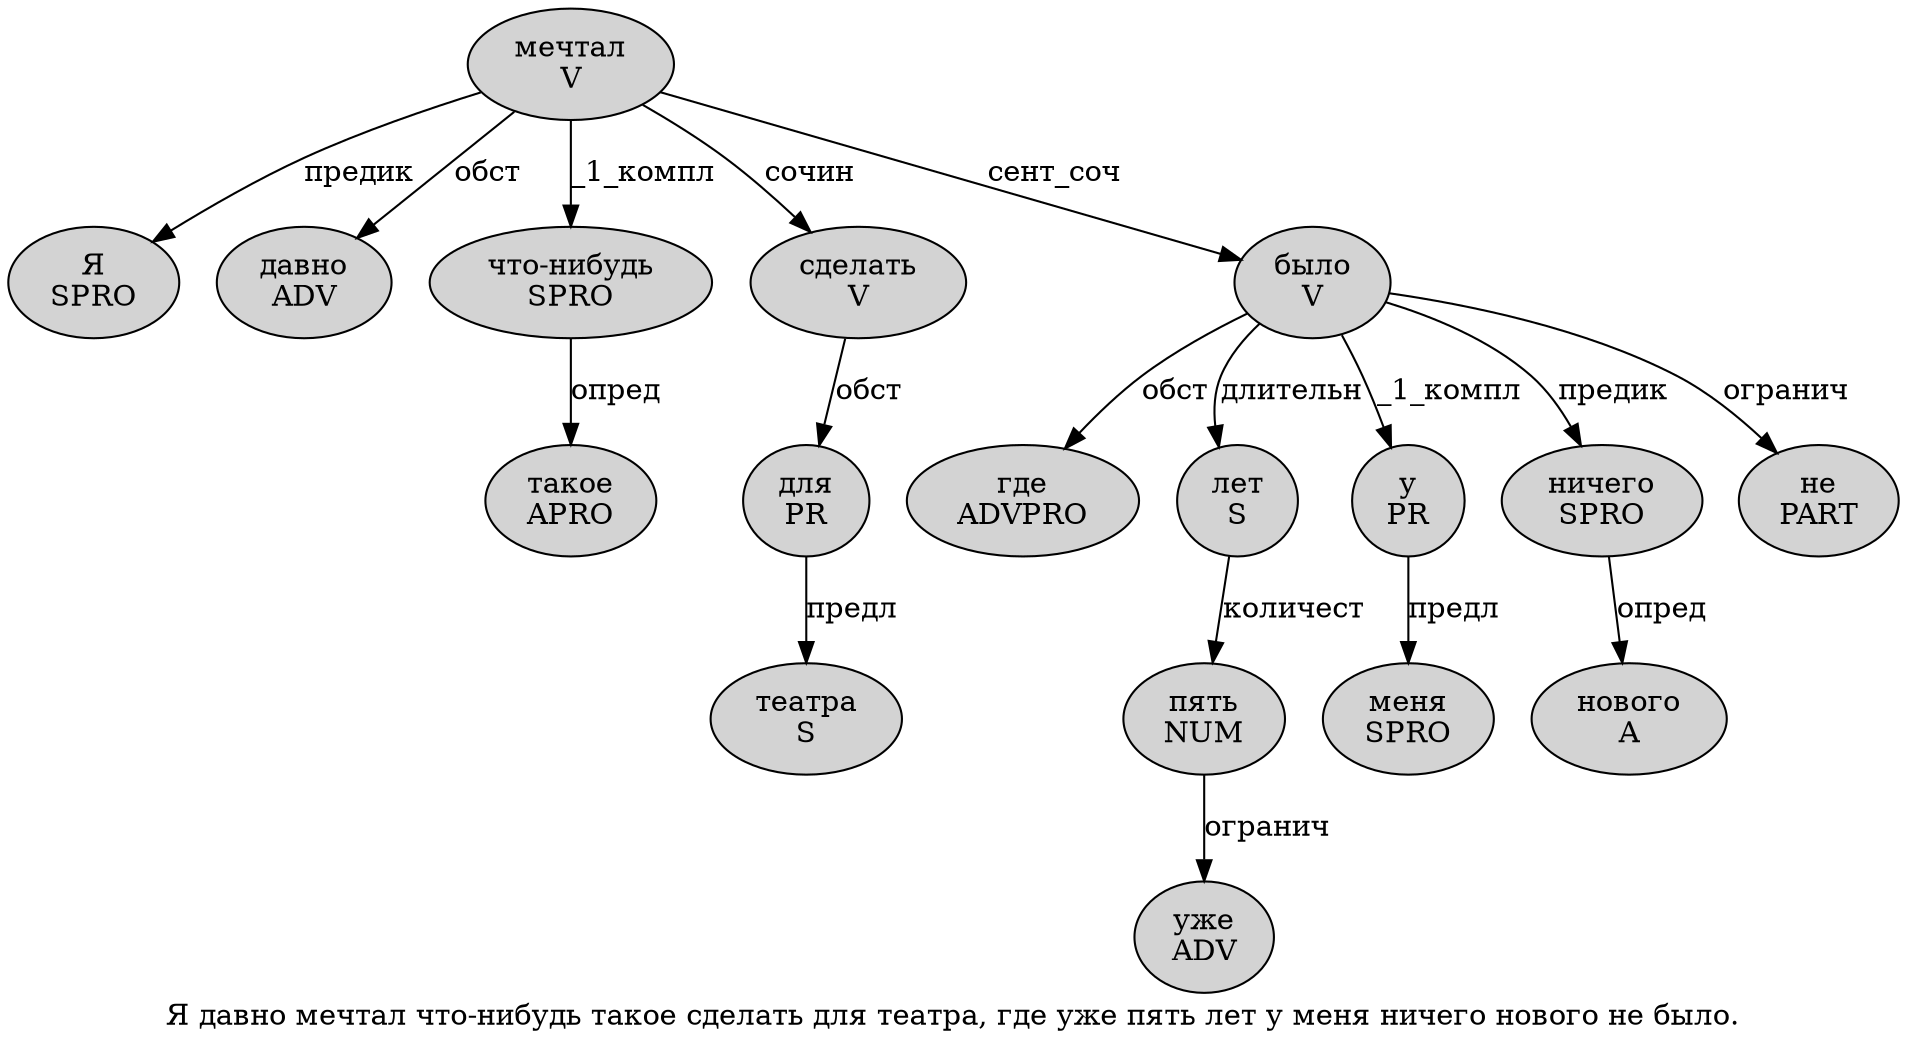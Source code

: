 digraph SENTENCE_1037 {
	graph [label="Я давно мечтал что-нибудь такое сделать для театра, где уже пять лет у меня ничего нового не было."]
	node [style=filled]
		0 [label="Я
SPRO" color="" fillcolor=lightgray penwidth=1 shape=ellipse]
		1 [label="давно
ADV" color="" fillcolor=lightgray penwidth=1 shape=ellipse]
		2 [label="мечтал
V" color="" fillcolor=lightgray penwidth=1 shape=ellipse]
		3 [label="что-нибудь
SPRO" color="" fillcolor=lightgray penwidth=1 shape=ellipse]
		4 [label="такое
APRO" color="" fillcolor=lightgray penwidth=1 shape=ellipse]
		5 [label="сделать
V" color="" fillcolor=lightgray penwidth=1 shape=ellipse]
		6 [label="для
PR" color="" fillcolor=lightgray penwidth=1 shape=ellipse]
		7 [label="театра
S" color="" fillcolor=lightgray penwidth=1 shape=ellipse]
		9 [label="где
ADVPRO" color="" fillcolor=lightgray penwidth=1 shape=ellipse]
		10 [label="уже
ADV" color="" fillcolor=lightgray penwidth=1 shape=ellipse]
		11 [label="пять
NUM" color="" fillcolor=lightgray penwidth=1 shape=ellipse]
		12 [label="лет
S" color="" fillcolor=lightgray penwidth=1 shape=ellipse]
		13 [label="у
PR" color="" fillcolor=lightgray penwidth=1 shape=ellipse]
		14 [label="меня
SPRO" color="" fillcolor=lightgray penwidth=1 shape=ellipse]
		15 [label="ничего
SPRO" color="" fillcolor=lightgray penwidth=1 shape=ellipse]
		16 [label="нового
A" color="" fillcolor=lightgray penwidth=1 shape=ellipse]
		17 [label="не
PART" color="" fillcolor=lightgray penwidth=1 shape=ellipse]
		18 [label="было
V" color="" fillcolor=lightgray penwidth=1 shape=ellipse]
			6 -> 7 [label="предл"]
			5 -> 6 [label="обст"]
			12 -> 11 [label="количест"]
			18 -> 9 [label="обст"]
			18 -> 12 [label="длительн"]
			18 -> 13 [label="_1_компл"]
			18 -> 15 [label="предик"]
			18 -> 17 [label="огранич"]
			2 -> 0 [label="предик"]
			2 -> 1 [label="обст"]
			2 -> 3 [label="_1_компл"]
			2 -> 5 [label="сочин"]
			2 -> 18 [label="сент_соч"]
			11 -> 10 [label="огранич"]
			3 -> 4 [label="опред"]
			13 -> 14 [label="предл"]
			15 -> 16 [label="опред"]
}